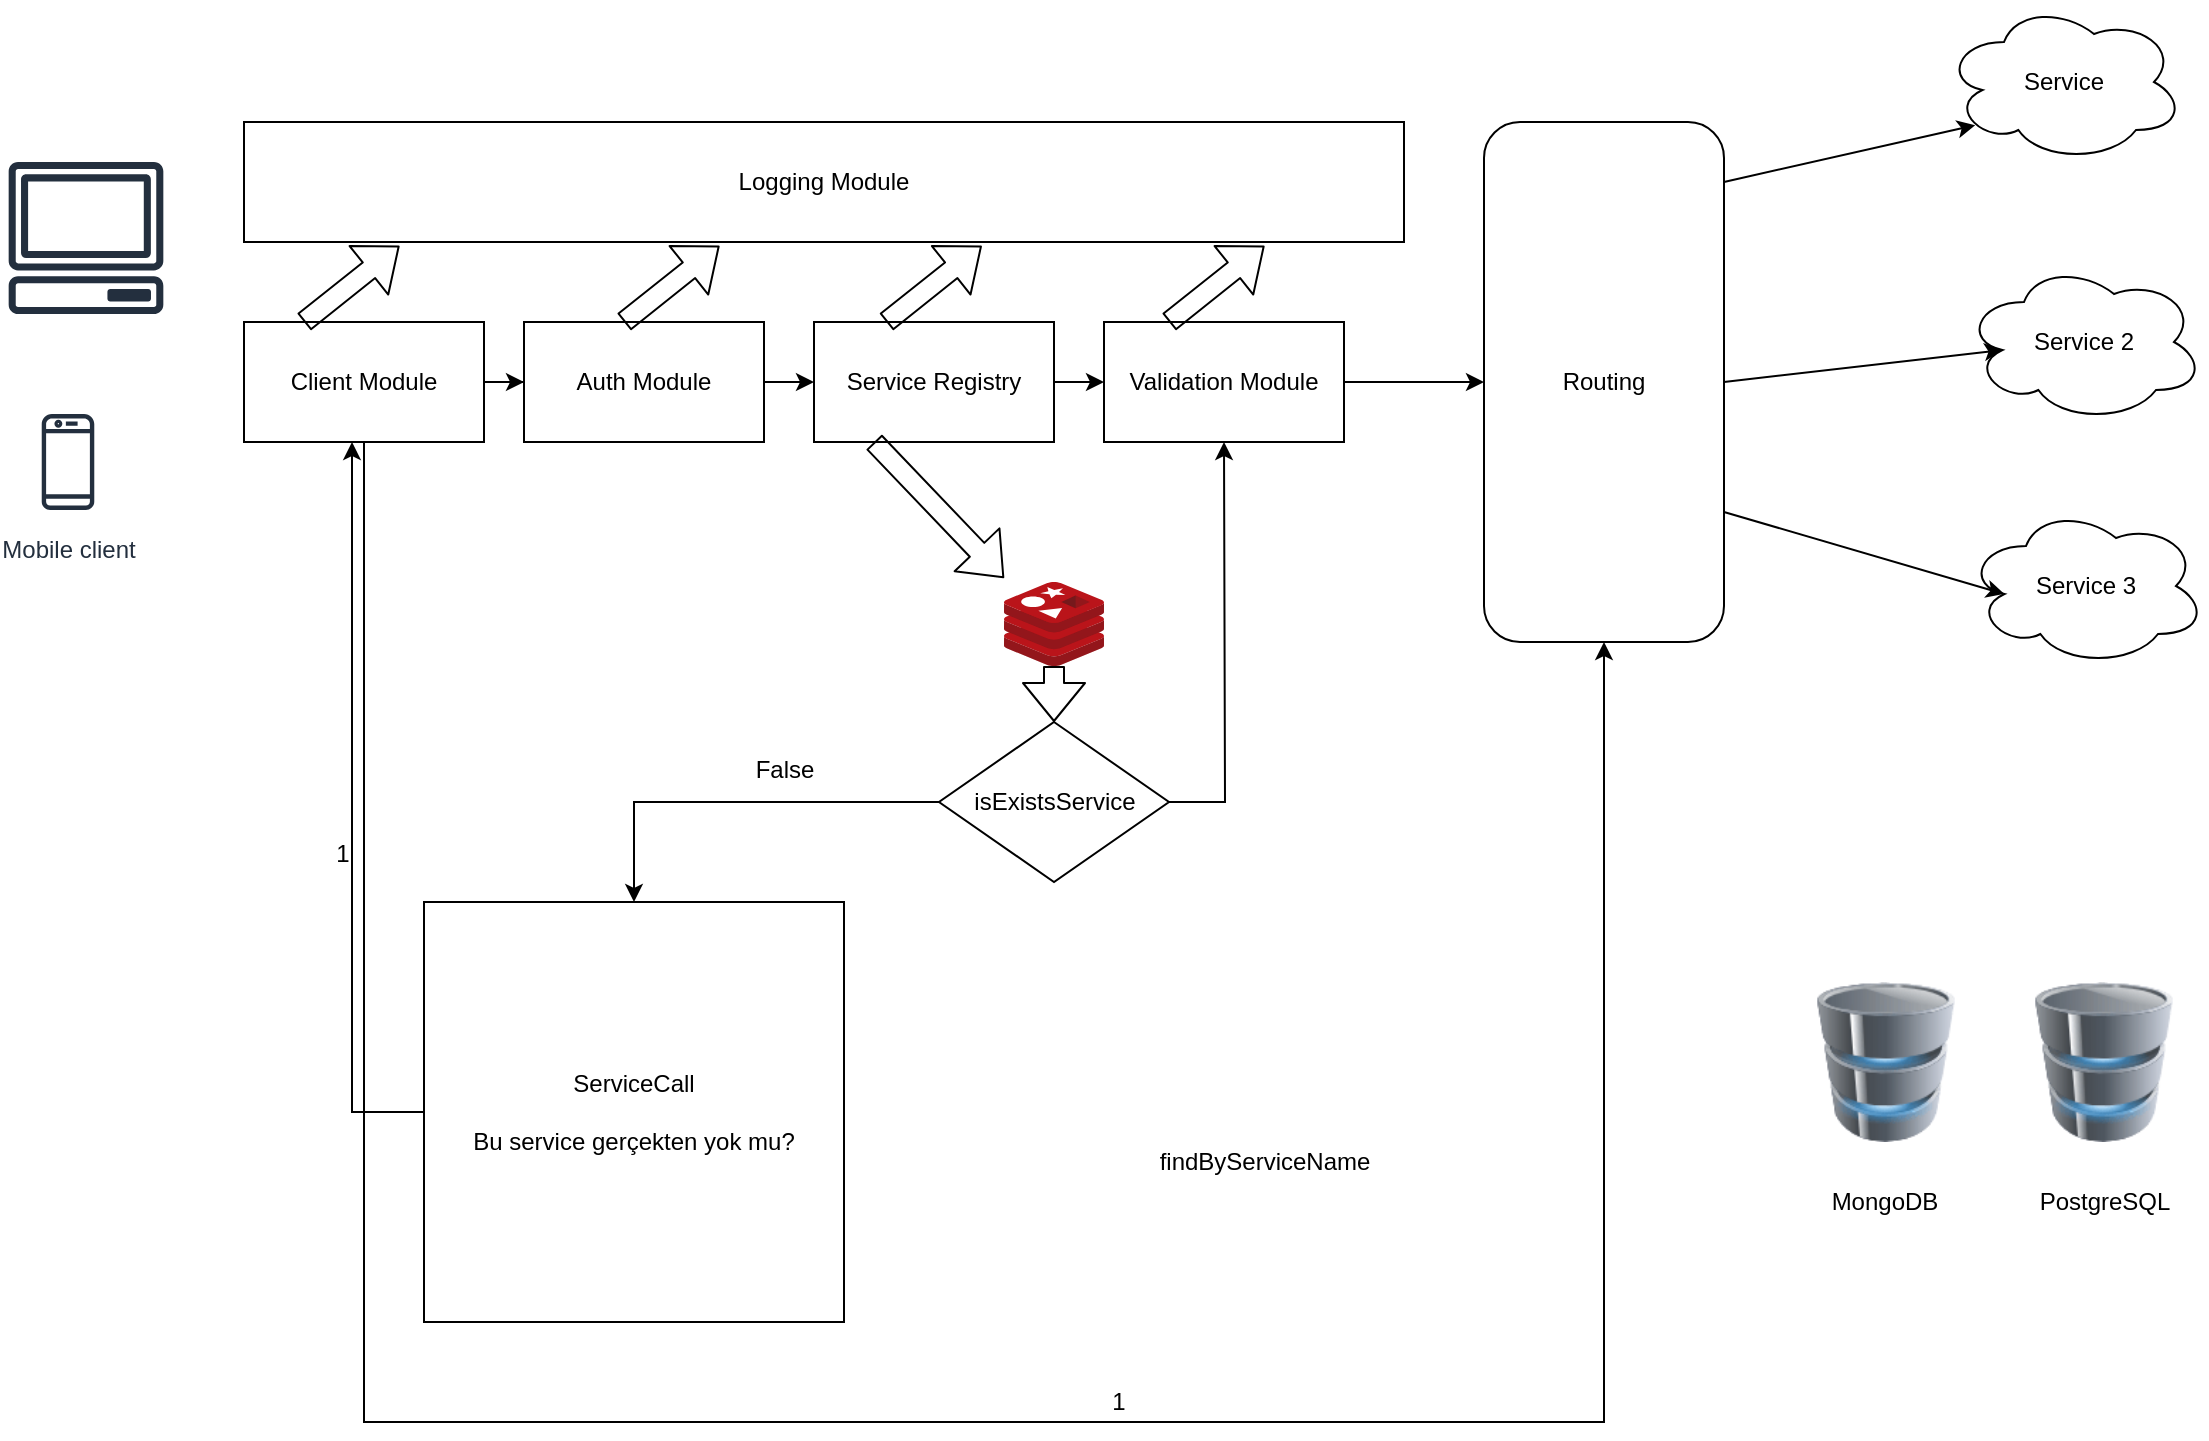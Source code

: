 <mxfile version="12.9.14" type="device"><diagram id="-oASsB6IVcKmhxyutdJn" name="Page-1"><mxGraphModel dx="1490" dy="758" grid="1" gridSize="10" guides="1" tooltips="1" connect="1" arrows="1" fold="1" page="1" pageScale="1" pageWidth="850" pageHeight="1100" math="0" shadow="0"><root><mxCell id="0"/><mxCell id="1" parent="0"/><mxCell id="zhBQoRcVxhdsQNN8_DcJ-3" value="" style="outlineConnect=0;fontColor=#232F3E;gradientColor=none;fillColor=#232F3E;strokeColor=none;dashed=0;verticalLabelPosition=bottom;verticalAlign=top;align=center;html=1;fontSize=12;fontStyle=0;aspect=fixed;pointerEvents=1;shape=mxgraph.aws4.client;" vertex="1" parent="1"><mxGeometry x="22" y="140" width="78" height="76" as="geometry"/></mxCell><mxCell id="zhBQoRcVxhdsQNN8_DcJ-4" value="Mobile client" style="outlineConnect=0;fontColor=#232F3E;gradientColor=none;strokeColor=#232F3E;fillColor=#ffffff;dashed=0;verticalLabelPosition=bottom;verticalAlign=top;align=center;html=1;fontSize=12;fontStyle=0;aspect=fixed;shape=mxgraph.aws4.resourceIcon;resIcon=mxgraph.aws4.mobile_client;" vertex="1" parent="1"><mxGeometry x="22" y="260" width="60" height="60" as="geometry"/></mxCell><mxCell id="zhBQoRcVxhdsQNN8_DcJ-34" value="" style="edgeStyle=orthogonalEdgeStyle;rounded=0;orthogonalLoop=1;jettySize=auto;html=1;entryX=0.5;entryY=1;entryDx=0;entryDy=0;" edge="1" parent="1" source="zhBQoRcVxhdsQNN8_DcJ-5" target="zhBQoRcVxhdsQNN8_DcJ-15"><mxGeometry relative="1" as="geometry"><mxPoint x="200" y="360" as="targetPoint"/><Array as="points"><mxPoint x="200" y="770"/><mxPoint x="820" y="770"/></Array></mxGeometry></mxCell><mxCell id="zhBQoRcVxhdsQNN8_DcJ-43" value="" style="edgeStyle=orthogonalEdgeStyle;rounded=0;orthogonalLoop=1;jettySize=auto;html=1;" edge="1" parent="1" source="zhBQoRcVxhdsQNN8_DcJ-5" target="zhBQoRcVxhdsQNN8_DcJ-6"><mxGeometry relative="1" as="geometry"/></mxCell><mxCell id="zhBQoRcVxhdsQNN8_DcJ-5" value="Client Module" style="rounded=0;whiteSpace=wrap;html=1;" vertex="1" parent="1"><mxGeometry x="140" y="220" width="120" height="60" as="geometry"/></mxCell><mxCell id="zhBQoRcVxhdsQNN8_DcJ-42" value="" style="edgeStyle=orthogonalEdgeStyle;rounded=0;orthogonalLoop=1;jettySize=auto;html=1;" edge="1" parent="1" source="zhBQoRcVxhdsQNN8_DcJ-6" target="zhBQoRcVxhdsQNN8_DcJ-17"><mxGeometry relative="1" as="geometry"/></mxCell><mxCell id="zhBQoRcVxhdsQNN8_DcJ-6" value="Auth Module" style="rounded=0;whiteSpace=wrap;html=1;" vertex="1" parent="1"><mxGeometry x="280" y="220" width="120" height="60" as="geometry"/></mxCell><mxCell id="zhBQoRcVxhdsQNN8_DcJ-15" value="Routing" style="rounded=1;whiteSpace=wrap;html=1;" vertex="1" parent="1"><mxGeometry x="760" y="120" width="120" height="260" as="geometry"/></mxCell><mxCell id="zhBQoRcVxhdsQNN8_DcJ-16" value="Logging Module" style="rounded=0;whiteSpace=wrap;html=1;" vertex="1" parent="1"><mxGeometry x="140" y="120" width="580" height="60" as="geometry"/></mxCell><mxCell id="zhBQoRcVxhdsQNN8_DcJ-41" value="" style="edgeStyle=orthogonalEdgeStyle;rounded=0;orthogonalLoop=1;jettySize=auto;html=1;" edge="1" parent="1" source="zhBQoRcVxhdsQNN8_DcJ-17" target="zhBQoRcVxhdsQNN8_DcJ-38"><mxGeometry relative="1" as="geometry"/></mxCell><mxCell id="zhBQoRcVxhdsQNN8_DcJ-17" value="Service Registry" style="rounded=0;whiteSpace=wrap;html=1;" vertex="1" parent="1"><mxGeometry x="425" y="220" width="120" height="60" as="geometry"/></mxCell><mxCell id="zhBQoRcVxhdsQNN8_DcJ-18" value="" style="shape=flexArrow;endArrow=classic;html=1;entryX=0.134;entryY=1.033;entryDx=0;entryDy=0;entryPerimeter=0;exitX=0.25;exitY=0;exitDx=0;exitDy=0;" edge="1" parent="1" source="zhBQoRcVxhdsQNN8_DcJ-5" target="zhBQoRcVxhdsQNN8_DcJ-16"><mxGeometry width="50" height="50" relative="1" as="geometry"><mxPoint x="400" y="410" as="sourcePoint"/><mxPoint x="450" y="360" as="targetPoint"/></mxGeometry></mxCell><mxCell id="zhBQoRcVxhdsQNN8_DcJ-19" value="" style="shape=flexArrow;endArrow=classic;html=1;entryX=0.134;entryY=1.033;entryDx=0;entryDy=0;entryPerimeter=0;exitX=0.25;exitY=0;exitDx=0;exitDy=0;" edge="1" parent="1"><mxGeometry width="50" height="50" relative="1" as="geometry"><mxPoint x="330" y="220" as="sourcePoint"/><mxPoint x="377.72" y="181.98" as="targetPoint"/></mxGeometry></mxCell><mxCell id="zhBQoRcVxhdsQNN8_DcJ-22" value="" style="shape=flexArrow;endArrow=classic;html=1;entryX=0.134;entryY=1.033;entryDx=0;entryDy=0;entryPerimeter=0;exitX=0.25;exitY=0;exitDx=0;exitDy=0;" edge="1" parent="1"><mxGeometry width="50" height="50" relative="1" as="geometry"><mxPoint x="461.14" y="220" as="sourcePoint"/><mxPoint x="508.86" y="181.98" as="targetPoint"/></mxGeometry></mxCell><mxCell id="zhBQoRcVxhdsQNN8_DcJ-23" value="" style="aspect=fixed;html=1;points=[];align=center;image;fontSize=12;image=img/lib/mscae/Cache_Redis_Product.svg;" vertex="1" parent="1"><mxGeometry x="520" y="350" width="50" height="42" as="geometry"/></mxCell><mxCell id="zhBQoRcVxhdsQNN8_DcJ-24" value="" style="shape=flexArrow;endArrow=classic;html=1;exitX=0.25;exitY=1;exitDx=0;exitDy=0;entryX=0;entryY=-0.048;entryDx=0;entryDy=0;entryPerimeter=0;" edge="1" parent="1" source="zhBQoRcVxhdsQNN8_DcJ-17" target="zhBQoRcVxhdsQNN8_DcJ-23"><mxGeometry width="50" height="50" relative="1" as="geometry"><mxPoint x="400" y="410" as="sourcePoint"/><mxPoint x="450" y="360" as="targetPoint"/></mxGeometry></mxCell><mxCell id="zhBQoRcVxhdsQNN8_DcJ-28" style="edgeStyle=orthogonalEdgeStyle;rounded=0;orthogonalLoop=1;jettySize=auto;html=1;entryX=0.5;entryY=0;entryDx=0;entryDy=0;" edge="1" parent="1" source="zhBQoRcVxhdsQNN8_DcJ-25" target="zhBQoRcVxhdsQNN8_DcJ-27"><mxGeometry relative="1" as="geometry"/></mxCell><mxCell id="zhBQoRcVxhdsQNN8_DcJ-36" style="edgeStyle=orthogonalEdgeStyle;rounded=0;orthogonalLoop=1;jettySize=auto;html=1;exitX=1;exitY=0.5;exitDx=0;exitDy=0;" edge="1" parent="1" source="zhBQoRcVxhdsQNN8_DcJ-25"><mxGeometry relative="1" as="geometry"><mxPoint x="630" y="280" as="targetPoint"/></mxGeometry></mxCell><mxCell id="zhBQoRcVxhdsQNN8_DcJ-25" value="isExistsService" style="rhombus;whiteSpace=wrap;html=1;" vertex="1" parent="1"><mxGeometry x="487.5" y="420" width="115" height="80" as="geometry"/></mxCell><mxCell id="zhBQoRcVxhdsQNN8_DcJ-26" value="" style="shape=flexArrow;endArrow=classic;html=1;" edge="1" parent="1" source="zhBQoRcVxhdsQNN8_DcJ-23" target="zhBQoRcVxhdsQNN8_DcJ-25"><mxGeometry width="50" height="50" relative="1" as="geometry"><mxPoint x="400" y="410" as="sourcePoint"/><mxPoint x="420" y="470" as="targetPoint"/></mxGeometry></mxCell><mxCell id="zhBQoRcVxhdsQNN8_DcJ-30" style="edgeStyle=orthogonalEdgeStyle;rounded=0;orthogonalLoop=1;jettySize=auto;html=1;exitX=1;exitY=0.5;exitDx=0;exitDy=0;entryX=0.45;entryY=1;entryDx=0;entryDy=0;entryPerimeter=0;" edge="1" parent="1" source="zhBQoRcVxhdsQNN8_DcJ-27" target="zhBQoRcVxhdsQNN8_DcJ-5"><mxGeometry relative="1" as="geometry"><Array as="points"><mxPoint x="194" y="615"/></Array></mxGeometry></mxCell><mxCell id="zhBQoRcVxhdsQNN8_DcJ-27" value="&lt;div&gt;ServiceCall&lt;/div&gt;&lt;div&gt;&lt;br&gt;&lt;/div&gt;&lt;div&gt;Bu service gerçekten yok mu?&lt;br&gt;&lt;/div&gt;" style="whiteSpace=wrap;html=1;aspect=fixed;" vertex="1" parent="1"><mxGeometry x="230" y="510" width="210" height="210" as="geometry"/></mxCell><mxCell id="zhBQoRcVxhdsQNN8_DcJ-29" value="False" style="text;html=1;align=center;verticalAlign=middle;resizable=0;points=[];autosize=1;" vertex="1" parent="1"><mxGeometry x="390" y="434" width="40" height="20" as="geometry"/></mxCell><mxCell id="zhBQoRcVxhdsQNN8_DcJ-31" value="findByServiceName" style="text;html=1;align=center;verticalAlign=middle;resizable=0;points=[];autosize=1;" vertex="1" parent="1"><mxGeometry x="590" y="630" width="120" height="20" as="geometry"/></mxCell><mxCell id="zhBQoRcVxhdsQNN8_DcJ-32" value="1" style="text;html=1;align=center;verticalAlign=middle;resizable=0;points=[];autosize=1;" vertex="1" parent="1"><mxGeometry x="179" y="476" width="20" height="20" as="geometry"/></mxCell><mxCell id="zhBQoRcVxhdsQNN8_DcJ-35" value="1" style="text;html=1;align=center;verticalAlign=middle;resizable=0;points=[];autosize=1;" vertex="1" parent="1"><mxGeometry x="567" y="750" width="20" height="20" as="geometry"/></mxCell><mxCell id="zhBQoRcVxhdsQNN8_DcJ-40" value="" style="edgeStyle=orthogonalEdgeStyle;rounded=0;orthogonalLoop=1;jettySize=auto;html=1;" edge="1" parent="1" source="zhBQoRcVxhdsQNN8_DcJ-38" target="zhBQoRcVxhdsQNN8_DcJ-15"><mxGeometry relative="1" as="geometry"/></mxCell><mxCell id="zhBQoRcVxhdsQNN8_DcJ-38" value="Validation Module" style="rounded=0;whiteSpace=wrap;html=1;" vertex="1" parent="1"><mxGeometry x="570" y="220" width="120" height="60" as="geometry"/></mxCell><mxCell id="zhBQoRcVxhdsQNN8_DcJ-39" value="" style="shape=flexArrow;endArrow=classic;html=1;entryX=0.134;entryY=1.033;entryDx=0;entryDy=0;entryPerimeter=0;exitX=0.25;exitY=0;exitDx=0;exitDy=0;" edge="1" parent="1"><mxGeometry width="50" height="50" relative="1" as="geometry"><mxPoint x="602.5" y="220" as="sourcePoint"/><mxPoint x="650.22" y="181.98" as="targetPoint"/></mxGeometry></mxCell><mxCell id="zhBQoRcVxhdsQNN8_DcJ-44" value="Service" style="ellipse;shape=cloud;whiteSpace=wrap;html=1;" vertex="1" parent="1"><mxGeometry x="990" y="60" width="120" height="80" as="geometry"/></mxCell><mxCell id="zhBQoRcVxhdsQNN8_DcJ-45" value="Service 2" style="ellipse;shape=cloud;whiteSpace=wrap;html=1;" vertex="1" parent="1"><mxGeometry x="1000" y="190" width="120" height="80" as="geometry"/></mxCell><mxCell id="zhBQoRcVxhdsQNN8_DcJ-46" value="Service 3" style="ellipse;shape=cloud;whiteSpace=wrap;html=1;" vertex="1" parent="1"><mxGeometry x="1001" y="312" width="120" height="80" as="geometry"/></mxCell><mxCell id="zhBQoRcVxhdsQNN8_DcJ-48" value="" style="endArrow=classic;html=1;entryX=0.13;entryY=0.77;entryDx=0;entryDy=0;entryPerimeter=0;" edge="1" parent="1" target="zhBQoRcVxhdsQNN8_DcJ-44"><mxGeometry width="50" height="50" relative="1" as="geometry"><mxPoint x="880" y="150" as="sourcePoint"/><mxPoint x="930" y="100" as="targetPoint"/></mxGeometry></mxCell><mxCell id="zhBQoRcVxhdsQNN8_DcJ-49" value="" style="endArrow=classic;html=1;entryX=0.16;entryY=0.55;entryDx=0;entryDy=0;entryPerimeter=0;exitX=1;exitY=0.5;exitDx=0;exitDy=0;" edge="1" parent="1" source="zhBQoRcVxhdsQNN8_DcJ-15" target="zhBQoRcVxhdsQNN8_DcJ-45"><mxGeometry width="50" height="50" relative="1" as="geometry"><mxPoint x="890" y="160" as="sourcePoint"/><mxPoint x="1015.6" y="131.6" as="targetPoint"/></mxGeometry></mxCell><mxCell id="zhBQoRcVxhdsQNN8_DcJ-50" value="" style="endArrow=classic;html=1;entryX=0.16;entryY=0.55;entryDx=0;entryDy=0;entryPerimeter=0;exitX=1;exitY=0.75;exitDx=0;exitDy=0;" edge="1" parent="1" source="zhBQoRcVxhdsQNN8_DcJ-15" target="zhBQoRcVxhdsQNN8_DcJ-46"><mxGeometry width="50" height="50" relative="1" as="geometry"><mxPoint x="900" y="170" as="sourcePoint"/><mxPoint x="1025.6" y="141.6" as="targetPoint"/></mxGeometry></mxCell><mxCell id="zhBQoRcVxhdsQNN8_DcJ-51" value="" style="image;html=1;labelBackgroundColor=#ffffff;image=img/lib/clip_art/computers/Database_128x128.png" vertex="1" parent="1"><mxGeometry x="921" y="550" width="80" height="80" as="geometry"/></mxCell><mxCell id="zhBQoRcVxhdsQNN8_DcJ-52" value="MongoDB" style="text;html=1;align=center;verticalAlign=middle;resizable=0;points=[];autosize=1;" vertex="1" parent="1"><mxGeometry x="925" y="650" width="70" height="20" as="geometry"/></mxCell><mxCell id="zhBQoRcVxhdsQNN8_DcJ-53" value="" style="image;html=1;labelBackgroundColor=#ffffff;image=img/lib/clip_art/computers/Database_128x128.png" vertex="1" parent="1"><mxGeometry x="1030" y="550" width="80" height="80" as="geometry"/></mxCell><mxCell id="zhBQoRcVxhdsQNN8_DcJ-54" value="PostgreSQL" style="text;html=1;align=center;verticalAlign=middle;resizable=0;points=[];autosize=1;" vertex="1" parent="1"><mxGeometry x="1030" y="650" width="80" height="20" as="geometry"/></mxCell></root></mxGraphModel></diagram></mxfile>